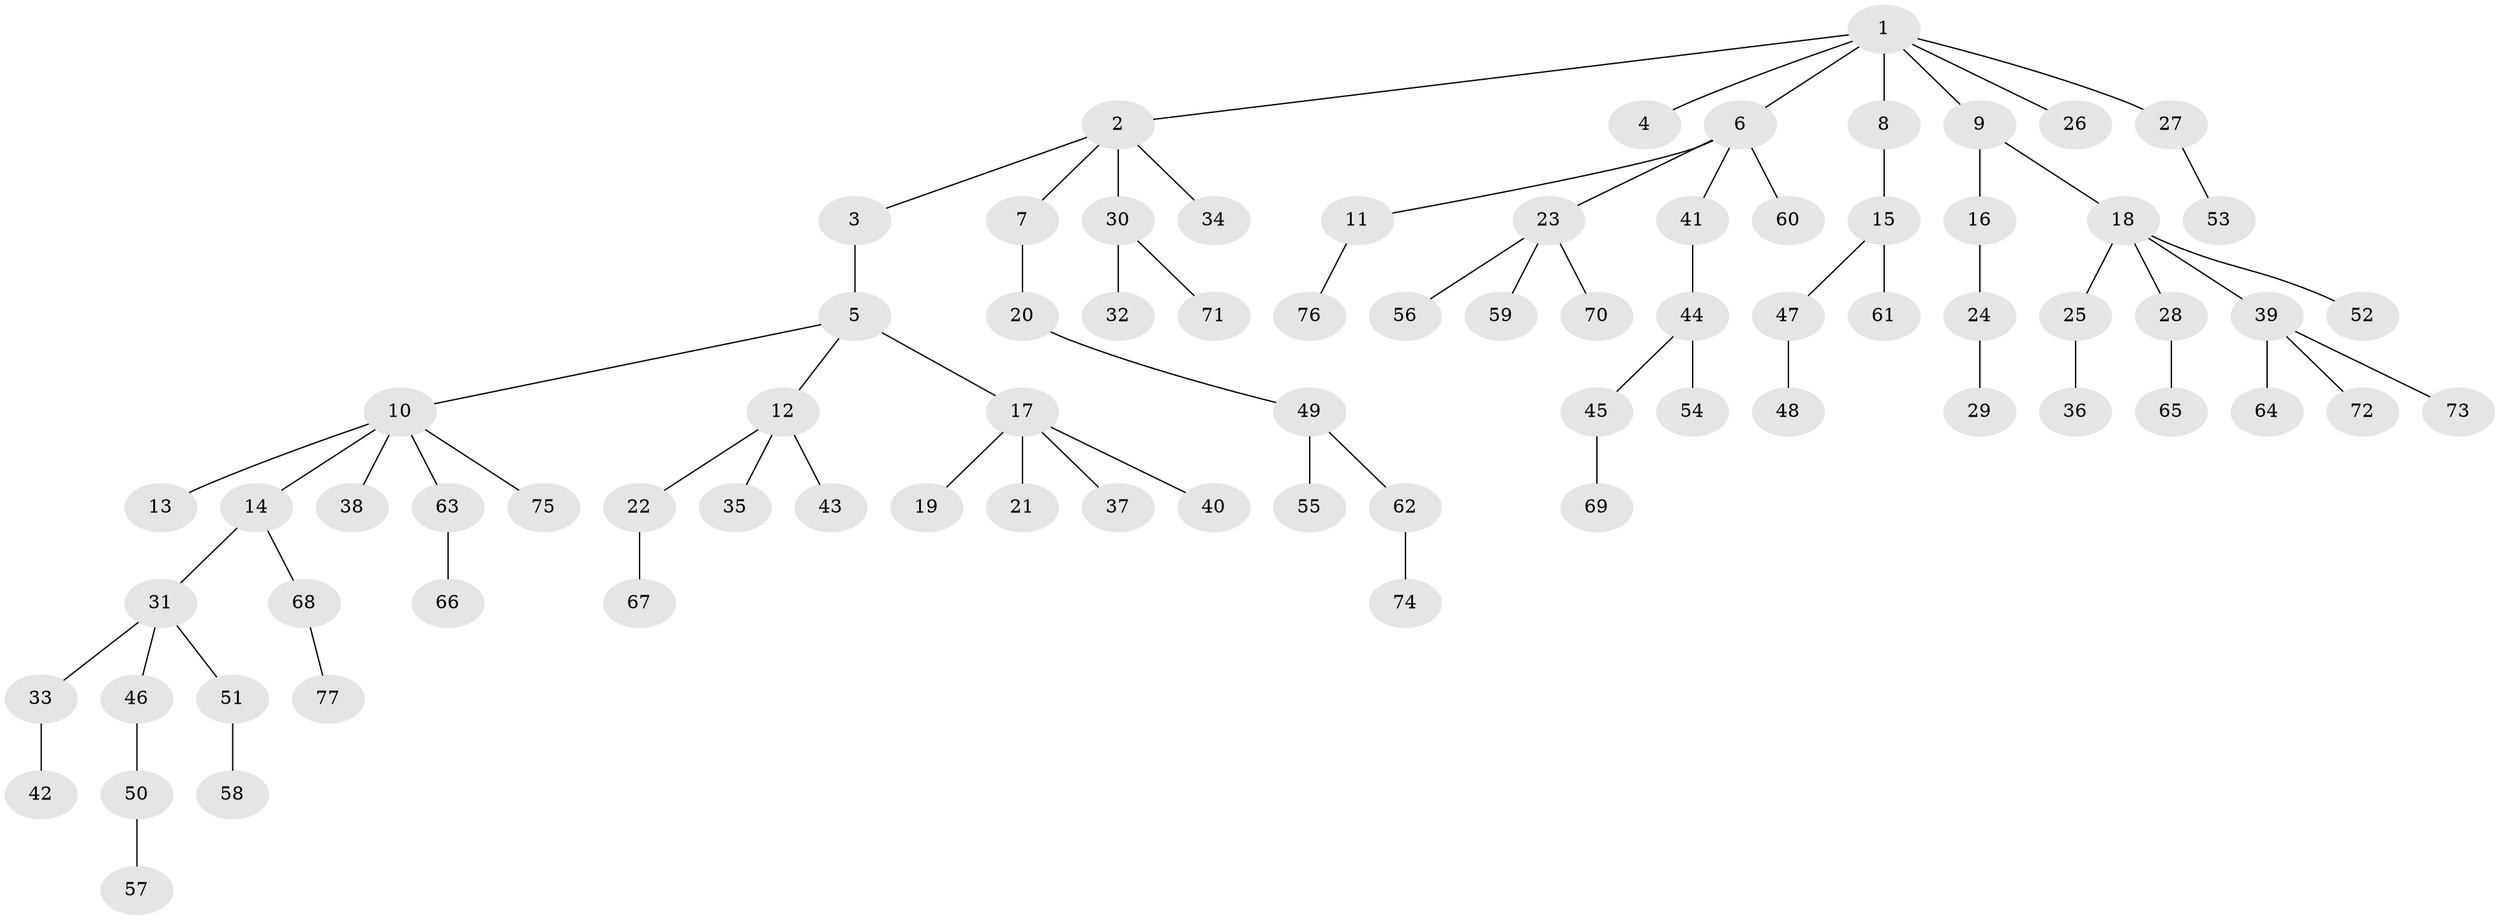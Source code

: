 // coarse degree distribution, {8: 0.019230769230769232, 5: 0.057692307692307696, 2: 0.11538461538461539, 1: 0.6346153846153846, 4: 0.057692307692307696, 3: 0.09615384615384616, 7: 0.019230769230769232}
// Generated by graph-tools (version 1.1) at 2025/24/03/03/25 07:24:05]
// undirected, 77 vertices, 76 edges
graph export_dot {
graph [start="1"]
  node [color=gray90,style=filled];
  1;
  2;
  3;
  4;
  5;
  6;
  7;
  8;
  9;
  10;
  11;
  12;
  13;
  14;
  15;
  16;
  17;
  18;
  19;
  20;
  21;
  22;
  23;
  24;
  25;
  26;
  27;
  28;
  29;
  30;
  31;
  32;
  33;
  34;
  35;
  36;
  37;
  38;
  39;
  40;
  41;
  42;
  43;
  44;
  45;
  46;
  47;
  48;
  49;
  50;
  51;
  52;
  53;
  54;
  55;
  56;
  57;
  58;
  59;
  60;
  61;
  62;
  63;
  64;
  65;
  66;
  67;
  68;
  69;
  70;
  71;
  72;
  73;
  74;
  75;
  76;
  77;
  1 -- 2;
  1 -- 4;
  1 -- 6;
  1 -- 8;
  1 -- 9;
  1 -- 26;
  1 -- 27;
  2 -- 3;
  2 -- 7;
  2 -- 30;
  2 -- 34;
  3 -- 5;
  5 -- 10;
  5 -- 12;
  5 -- 17;
  6 -- 11;
  6 -- 23;
  6 -- 41;
  6 -- 60;
  7 -- 20;
  8 -- 15;
  9 -- 16;
  9 -- 18;
  10 -- 13;
  10 -- 14;
  10 -- 38;
  10 -- 63;
  10 -- 75;
  11 -- 76;
  12 -- 22;
  12 -- 35;
  12 -- 43;
  14 -- 31;
  14 -- 68;
  15 -- 47;
  15 -- 61;
  16 -- 24;
  17 -- 19;
  17 -- 21;
  17 -- 37;
  17 -- 40;
  18 -- 25;
  18 -- 28;
  18 -- 39;
  18 -- 52;
  20 -- 49;
  22 -- 67;
  23 -- 56;
  23 -- 59;
  23 -- 70;
  24 -- 29;
  25 -- 36;
  27 -- 53;
  28 -- 65;
  30 -- 32;
  30 -- 71;
  31 -- 33;
  31 -- 46;
  31 -- 51;
  33 -- 42;
  39 -- 64;
  39 -- 72;
  39 -- 73;
  41 -- 44;
  44 -- 45;
  44 -- 54;
  45 -- 69;
  46 -- 50;
  47 -- 48;
  49 -- 55;
  49 -- 62;
  50 -- 57;
  51 -- 58;
  62 -- 74;
  63 -- 66;
  68 -- 77;
}
